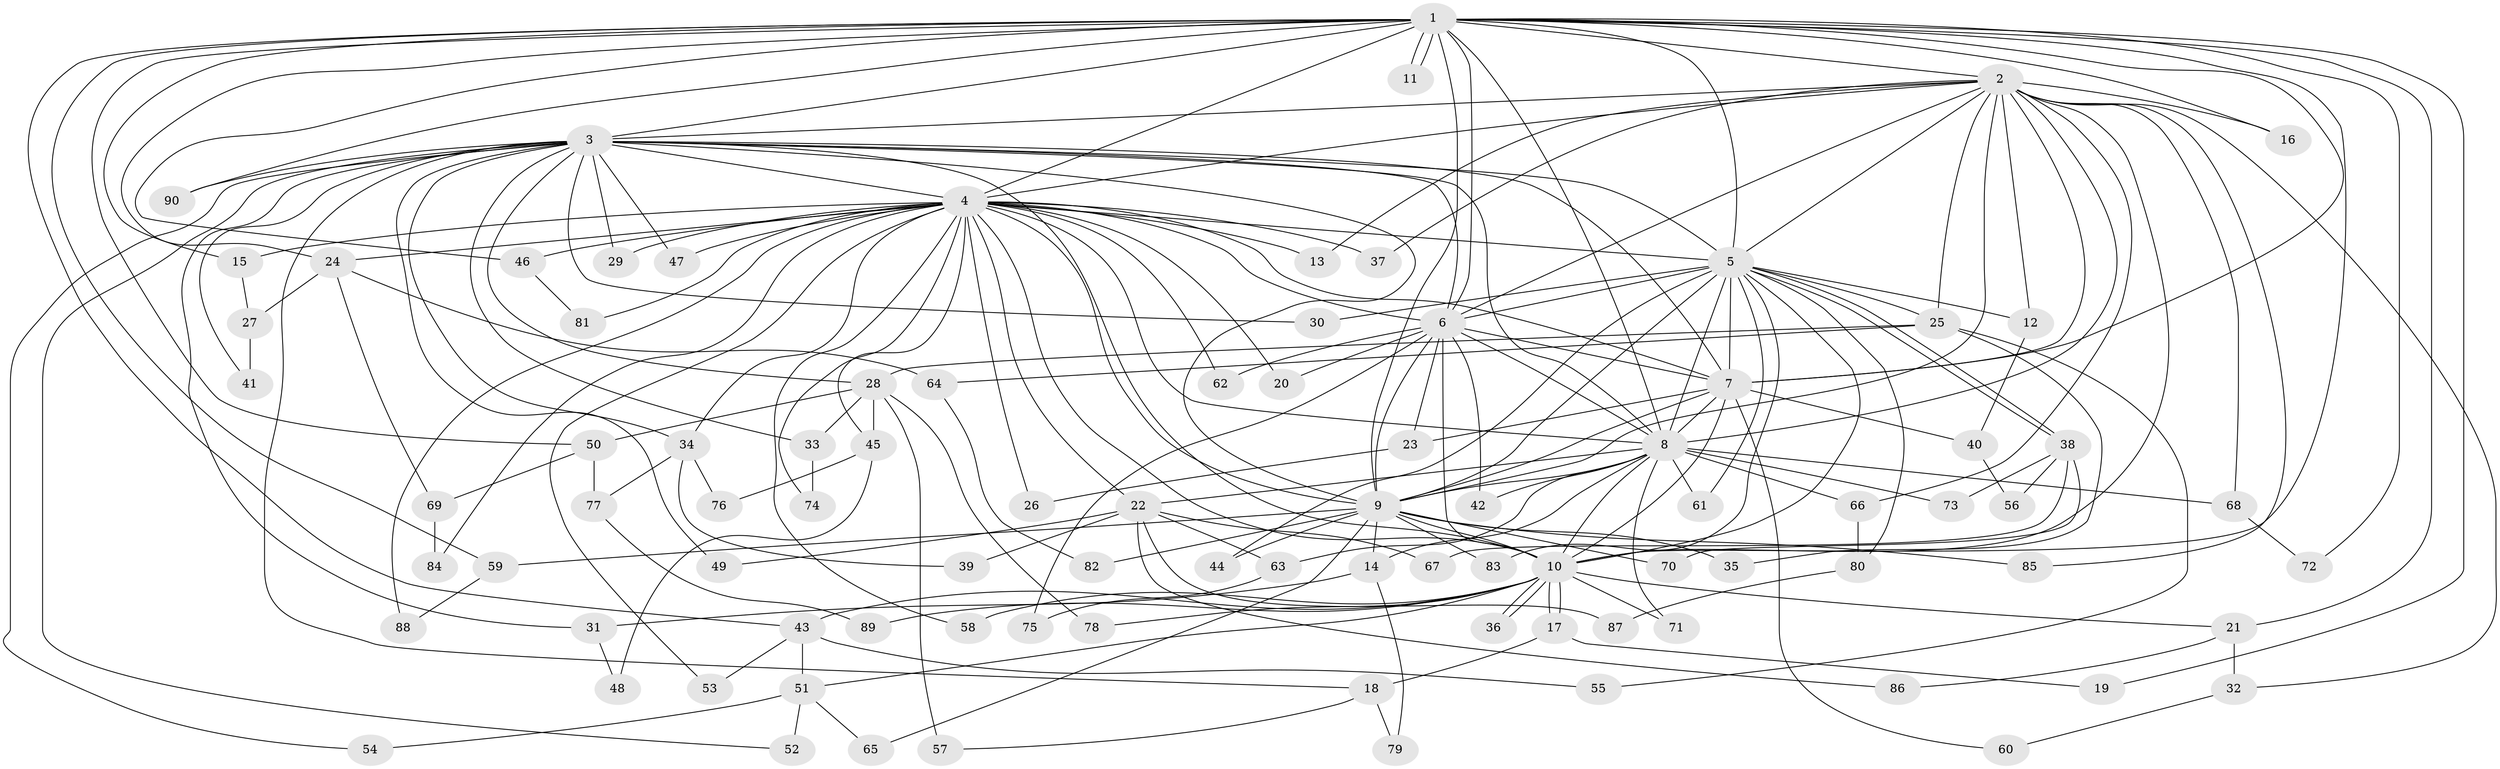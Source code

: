 // coarse degree distribution, {18: 0.027777777777777776, 10: 0.027777777777777776, 14: 0.027777777777777776, 16: 0.05555555555555555, 15: 0.027777777777777776, 9: 0.1111111111111111, 13: 0.027777777777777776, 11: 0.027777777777777776, 1: 0.08333333333333333, 7: 0.027777777777777776, 5: 0.1388888888888889, 3: 0.2222222222222222, 4: 0.1111111111111111, 2: 0.05555555555555555, 6: 0.027777777777777776}
// Generated by graph-tools (version 1.1) at 2025/49/03/04/25 22:49:58]
// undirected, 90 vertices, 205 edges
graph export_dot {
  node [color=gray90,style=filled];
  1;
  2;
  3;
  4;
  5;
  6;
  7;
  8;
  9;
  10;
  11;
  12;
  13;
  14;
  15;
  16;
  17;
  18;
  19;
  20;
  21;
  22;
  23;
  24;
  25;
  26;
  27;
  28;
  29;
  30;
  31;
  32;
  33;
  34;
  35;
  36;
  37;
  38;
  39;
  40;
  41;
  42;
  43;
  44;
  45;
  46;
  47;
  48;
  49;
  50;
  51;
  52;
  53;
  54;
  55;
  56;
  57;
  58;
  59;
  60;
  61;
  62;
  63;
  64;
  65;
  66;
  67;
  68;
  69;
  70;
  71;
  72;
  73;
  74;
  75;
  76;
  77;
  78;
  79;
  80;
  81;
  82;
  83;
  84;
  85;
  86;
  87;
  88;
  89;
  90;
  1 -- 2;
  1 -- 3;
  1 -- 4;
  1 -- 5;
  1 -- 6;
  1 -- 7;
  1 -- 8;
  1 -- 9;
  1 -- 10;
  1 -- 11;
  1 -- 11;
  1 -- 15;
  1 -- 16;
  1 -- 19;
  1 -- 21;
  1 -- 24;
  1 -- 43;
  1 -- 46;
  1 -- 50;
  1 -- 59;
  1 -- 72;
  1 -- 90;
  2 -- 3;
  2 -- 4;
  2 -- 5;
  2 -- 6;
  2 -- 7;
  2 -- 8;
  2 -- 9;
  2 -- 10;
  2 -- 12;
  2 -- 13;
  2 -- 16;
  2 -- 25;
  2 -- 32;
  2 -- 37;
  2 -- 66;
  2 -- 68;
  2 -- 85;
  3 -- 4;
  3 -- 5;
  3 -- 6;
  3 -- 7;
  3 -- 8;
  3 -- 9;
  3 -- 10;
  3 -- 18;
  3 -- 28;
  3 -- 29;
  3 -- 30;
  3 -- 31;
  3 -- 33;
  3 -- 34;
  3 -- 41;
  3 -- 47;
  3 -- 49;
  3 -- 52;
  3 -- 54;
  3 -- 90;
  4 -- 5;
  4 -- 6;
  4 -- 7;
  4 -- 8;
  4 -- 9;
  4 -- 10;
  4 -- 13;
  4 -- 15;
  4 -- 20;
  4 -- 22;
  4 -- 24;
  4 -- 26;
  4 -- 29;
  4 -- 34;
  4 -- 37;
  4 -- 45;
  4 -- 46;
  4 -- 47;
  4 -- 53;
  4 -- 58;
  4 -- 62;
  4 -- 74;
  4 -- 81;
  4 -- 84;
  4 -- 88;
  5 -- 6;
  5 -- 7;
  5 -- 8;
  5 -- 9;
  5 -- 10;
  5 -- 12;
  5 -- 25;
  5 -- 30;
  5 -- 38;
  5 -- 38;
  5 -- 44;
  5 -- 61;
  5 -- 80;
  5 -- 83;
  6 -- 7;
  6 -- 8;
  6 -- 9;
  6 -- 10;
  6 -- 20;
  6 -- 23;
  6 -- 42;
  6 -- 62;
  6 -- 75;
  7 -- 8;
  7 -- 9;
  7 -- 10;
  7 -- 23;
  7 -- 40;
  7 -- 60;
  8 -- 9;
  8 -- 10;
  8 -- 14;
  8 -- 22;
  8 -- 42;
  8 -- 61;
  8 -- 63;
  8 -- 66;
  8 -- 68;
  8 -- 71;
  8 -- 73;
  9 -- 10;
  9 -- 14;
  9 -- 35;
  9 -- 44;
  9 -- 59;
  9 -- 65;
  9 -- 70;
  9 -- 82;
  9 -- 83;
  9 -- 85;
  10 -- 17;
  10 -- 17;
  10 -- 21;
  10 -- 36;
  10 -- 36;
  10 -- 43;
  10 -- 51;
  10 -- 58;
  10 -- 71;
  10 -- 78;
  10 -- 89;
  12 -- 40;
  14 -- 31;
  14 -- 79;
  15 -- 27;
  17 -- 18;
  17 -- 19;
  18 -- 57;
  18 -- 79;
  21 -- 32;
  21 -- 86;
  22 -- 39;
  22 -- 49;
  22 -- 63;
  22 -- 67;
  22 -- 86;
  22 -- 87;
  23 -- 26;
  24 -- 27;
  24 -- 64;
  24 -- 69;
  25 -- 28;
  25 -- 35;
  25 -- 55;
  25 -- 64;
  27 -- 41;
  28 -- 33;
  28 -- 45;
  28 -- 50;
  28 -- 57;
  28 -- 78;
  31 -- 48;
  32 -- 60;
  33 -- 74;
  34 -- 39;
  34 -- 76;
  34 -- 77;
  38 -- 56;
  38 -- 67;
  38 -- 70;
  38 -- 73;
  40 -- 56;
  43 -- 51;
  43 -- 53;
  43 -- 55;
  45 -- 48;
  45 -- 76;
  46 -- 81;
  50 -- 69;
  50 -- 77;
  51 -- 52;
  51 -- 54;
  51 -- 65;
  59 -- 88;
  63 -- 75;
  64 -- 82;
  66 -- 80;
  68 -- 72;
  69 -- 84;
  77 -- 89;
  80 -- 87;
}
